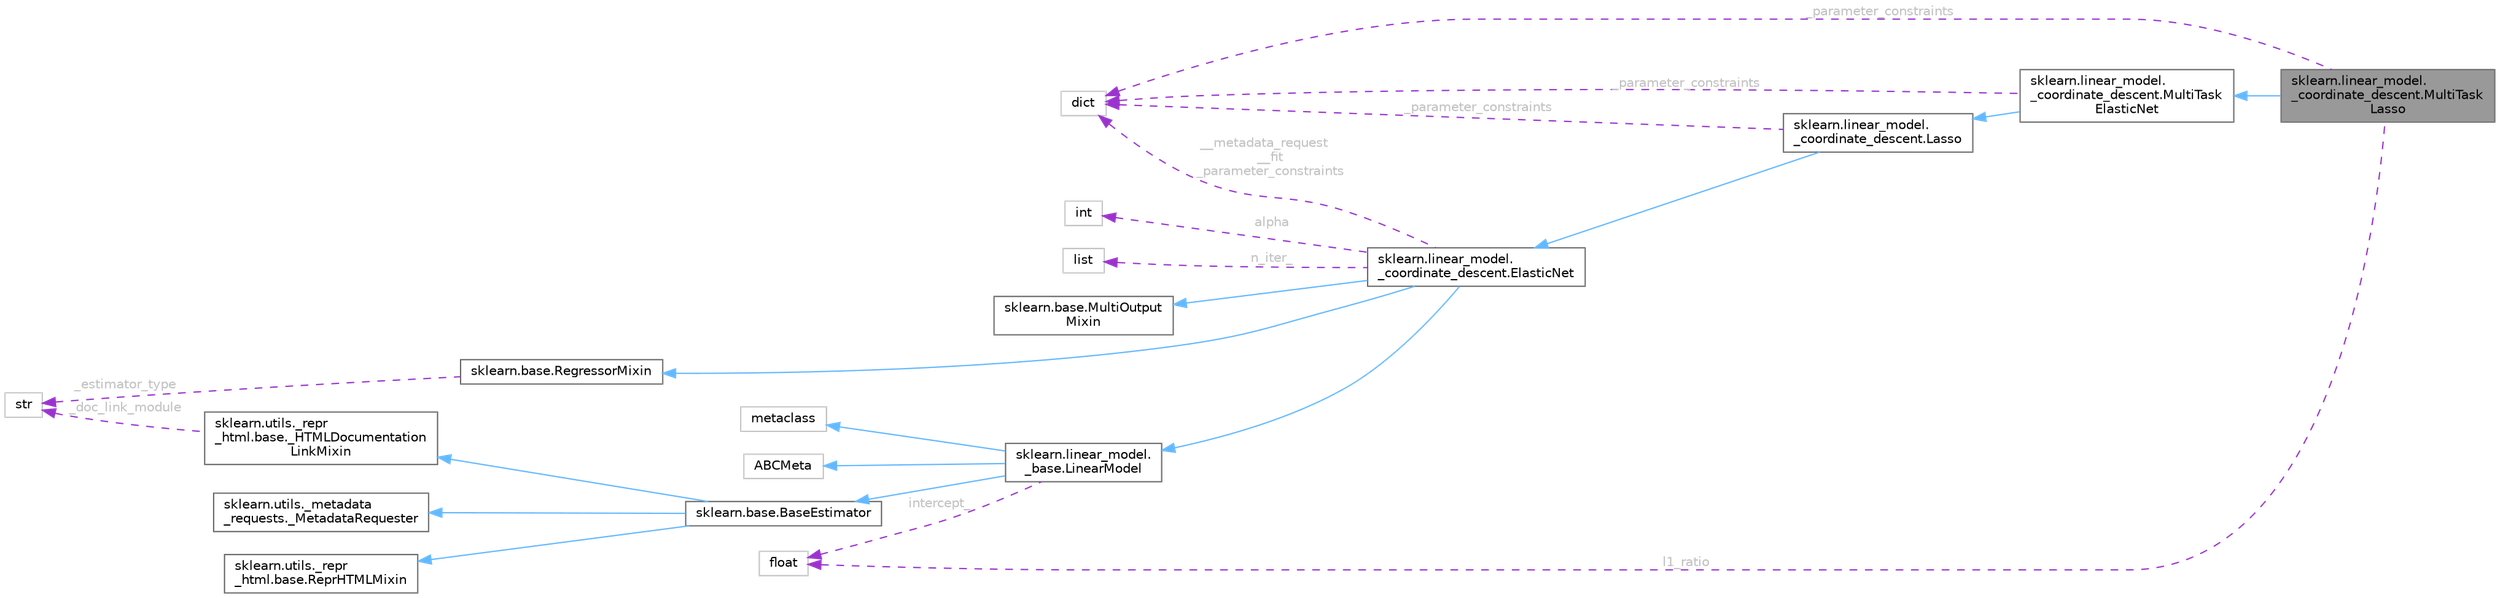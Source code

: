 digraph "sklearn.linear_model._coordinate_descent.MultiTaskLasso"
{
 // LATEX_PDF_SIZE
  bgcolor="transparent";
  edge [fontname=Helvetica,fontsize=10,labelfontname=Helvetica,labelfontsize=10];
  node [fontname=Helvetica,fontsize=10,shape=box,height=0.2,width=0.4];
  rankdir="LR";
  Node1 [id="Node000001",label="sklearn.linear_model.\l_coordinate_descent.MultiTask\lLasso",height=0.2,width=0.4,color="gray40", fillcolor="grey60", style="filled", fontcolor="black",tooltip=" "];
  Node2 -> Node1 [id="edge1_Node000001_Node000002",dir="back",color="steelblue1",style="solid",tooltip=" "];
  Node2 [id="Node000002",label="sklearn.linear_model.\l_coordinate_descent.MultiTask\lElasticNet",height=0.2,width=0.4,color="gray40", fillcolor="white", style="filled",URL="$da/dec/classsklearn_1_1linear__model_1_1__coordinate__descent_1_1MultiTaskElasticNet.html",tooltip=" "];
  Node3 -> Node2 [id="edge2_Node000002_Node000003",dir="back",color="steelblue1",style="solid",tooltip=" "];
  Node3 [id="Node000003",label="sklearn.linear_model.\l_coordinate_descent.Lasso",height=0.2,width=0.4,color="gray40", fillcolor="white", style="filled",URL="$d3/de5/classsklearn_1_1linear__model_1_1__coordinate__descent_1_1Lasso.html",tooltip=" "];
  Node4 -> Node3 [id="edge3_Node000003_Node000004",dir="back",color="steelblue1",style="solid",tooltip=" "];
  Node4 [id="Node000004",label="sklearn.linear_model.\l_coordinate_descent.ElasticNet",height=0.2,width=0.4,color="gray40", fillcolor="white", style="filled",URL="$d6/d67/classsklearn_1_1linear__model_1_1__coordinate__descent_1_1ElasticNet.html",tooltip="ElasticNet model."];
  Node5 -> Node4 [id="edge4_Node000004_Node000005",dir="back",color="steelblue1",style="solid",tooltip=" "];
  Node5 [id="Node000005",label="sklearn.base.MultiOutput\lMixin",height=0.2,width=0.4,color="gray40", fillcolor="white", style="filled",URL="$d4/d1c/classsklearn_1_1base_1_1MultiOutputMixin.html",tooltip=" "];
  Node6 -> Node4 [id="edge5_Node000004_Node000006",dir="back",color="steelblue1",style="solid",tooltip=" "];
  Node6 [id="Node000006",label="sklearn.base.RegressorMixin",height=0.2,width=0.4,color="gray40", fillcolor="white", style="filled",URL="$df/d64/classsklearn_1_1base_1_1RegressorMixin.html",tooltip=" "];
  Node7 -> Node6 [id="edge6_Node000006_Node000007",dir="back",color="darkorchid3",style="dashed",tooltip=" ",label=" _estimator_type",fontcolor="grey" ];
  Node7 [id="Node000007",label="str",height=0.2,width=0.4,color="grey75", fillcolor="white", style="filled",tooltip=" "];
  Node8 -> Node4 [id="edge7_Node000004_Node000008",dir="back",color="steelblue1",style="solid",tooltip=" "];
  Node8 [id="Node000008",label="sklearn.linear_model.\l_base.LinearModel",height=0.2,width=0.4,color="gray40", fillcolor="white", style="filled",URL="$de/d80/classsklearn_1_1linear__model_1_1__base_1_1LinearModel.html",tooltip=" "];
  Node9 -> Node8 [id="edge8_Node000008_Node000009",dir="back",color="steelblue1",style="solid",tooltip=" "];
  Node9 [id="Node000009",label="sklearn.base.BaseEstimator",height=0.2,width=0.4,color="gray40", fillcolor="white", style="filled",URL="$d3/d20/classsklearn_1_1base_1_1BaseEstimator.html",tooltip=" "];
  Node10 -> Node9 [id="edge9_Node000009_Node000010",dir="back",color="steelblue1",style="solid",tooltip=" "];
  Node10 [id="Node000010",label="sklearn.utils._repr\l_html.base.ReprHTMLMixin",height=0.2,width=0.4,color="gray40", fillcolor="white", style="filled",URL="$d3/d50/classsklearn_1_1utils_1_1__repr__html_1_1base_1_1ReprHTMLMixin.html",tooltip=" "];
  Node11 -> Node9 [id="edge10_Node000009_Node000011",dir="back",color="steelblue1",style="solid",tooltip=" "];
  Node11 [id="Node000011",label="sklearn.utils._repr\l_html.base._HTMLDocumentation\lLinkMixin",height=0.2,width=0.4,color="gray40", fillcolor="white", style="filled",URL="$d5/d05/classsklearn_1_1utils_1_1__repr__html_1_1base_1_1__HTMLDocumentationLinkMixin.html",tooltip=" "];
  Node7 -> Node11 [id="edge11_Node000011_Node000007",dir="back",color="darkorchid3",style="dashed",tooltip=" ",label=" _doc_link_module",fontcolor="grey" ];
  Node12 -> Node9 [id="edge12_Node000009_Node000012",dir="back",color="steelblue1",style="solid",tooltip=" "];
  Node12 [id="Node000012",label="sklearn.utils._metadata\l_requests._MetadataRequester",height=0.2,width=0.4,color="gray40", fillcolor="white", style="filled",URL="$d6/dfa/classsklearn_1_1utils_1_1__metadata__requests_1_1__MetadataRequester.html",tooltip=" "];
  Node13 -> Node8 [id="edge13_Node000008_Node000013",dir="back",color="steelblue1",style="solid",tooltip=" "];
  Node13 [id="Node000013",label="metaclass",height=0.2,width=0.4,color="grey75", fillcolor="white", style="filled",URL="$d1/d9a/classmetaclass.html",tooltip=" "];
  Node14 -> Node8 [id="edge14_Node000008_Node000014",dir="back",color="steelblue1",style="solid",tooltip=" "];
  Node14 [id="Node000014",label="ABCMeta",height=0.2,width=0.4,color="grey75", fillcolor="white", style="filled",URL="$df/d42/classABCMeta.html",tooltip=" "];
  Node15 -> Node8 [id="edge15_Node000008_Node000015",dir="back",color="darkorchid3",style="dashed",tooltip=" ",label=" intercept_",fontcolor="grey" ];
  Node15 [id="Node000015",label="float",height=0.2,width=0.4,color="grey75", fillcolor="white", style="filled",tooltip=" "];
  Node16 -> Node4 [id="edge16_Node000004_Node000016",dir="back",color="darkorchid3",style="dashed",tooltip=" ",label=" __metadata_request\l__fit\n_parameter_constraints",fontcolor="grey" ];
  Node16 [id="Node000016",label="dict",height=0.2,width=0.4,color="grey75", fillcolor="white", style="filled",tooltip=" "];
  Node17 -> Node4 [id="edge17_Node000004_Node000017",dir="back",color="darkorchid3",style="dashed",tooltip=" ",label=" alpha",fontcolor="grey" ];
  Node17 [id="Node000017",label="int",height=0.2,width=0.4,color="grey75", fillcolor="white", style="filled",tooltip=" "];
  Node18 -> Node4 [id="edge18_Node000004_Node000018",dir="back",color="darkorchid3",style="dashed",tooltip=" ",label=" n_iter_",fontcolor="grey" ];
  Node18 [id="Node000018",label="list",height=0.2,width=0.4,color="grey75", fillcolor="white", style="filled",tooltip=" "];
  Node16 -> Node3 [id="edge19_Node000003_Node000016",dir="back",color="darkorchid3",style="dashed",tooltip=" ",label=" _parameter_constraints",fontcolor="grey" ];
  Node16 -> Node2 [id="edge20_Node000002_Node000016",dir="back",color="darkorchid3",style="dashed",tooltip=" ",label=" _parameter_constraints",fontcolor="grey" ];
  Node16 -> Node1 [id="edge21_Node000001_Node000016",dir="back",color="darkorchid3",style="dashed",tooltip=" ",label=" _parameter_constraints",fontcolor="grey" ];
  Node15 -> Node1 [id="edge22_Node000001_Node000015",dir="back",color="darkorchid3",style="dashed",tooltip=" ",label=" l1_ratio",fontcolor="grey" ];
}
